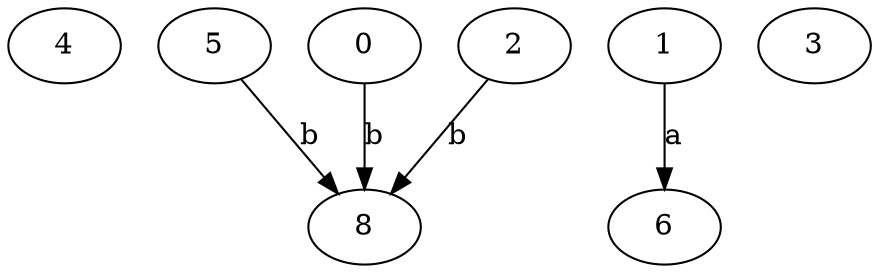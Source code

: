 strict digraph  {
4;
5;
0;
6;
1;
2;
8;
3;
5 -> 8  [label=b];
0 -> 8  [label=b];
1 -> 6  [label=a];
2 -> 8  [label=b];
}
